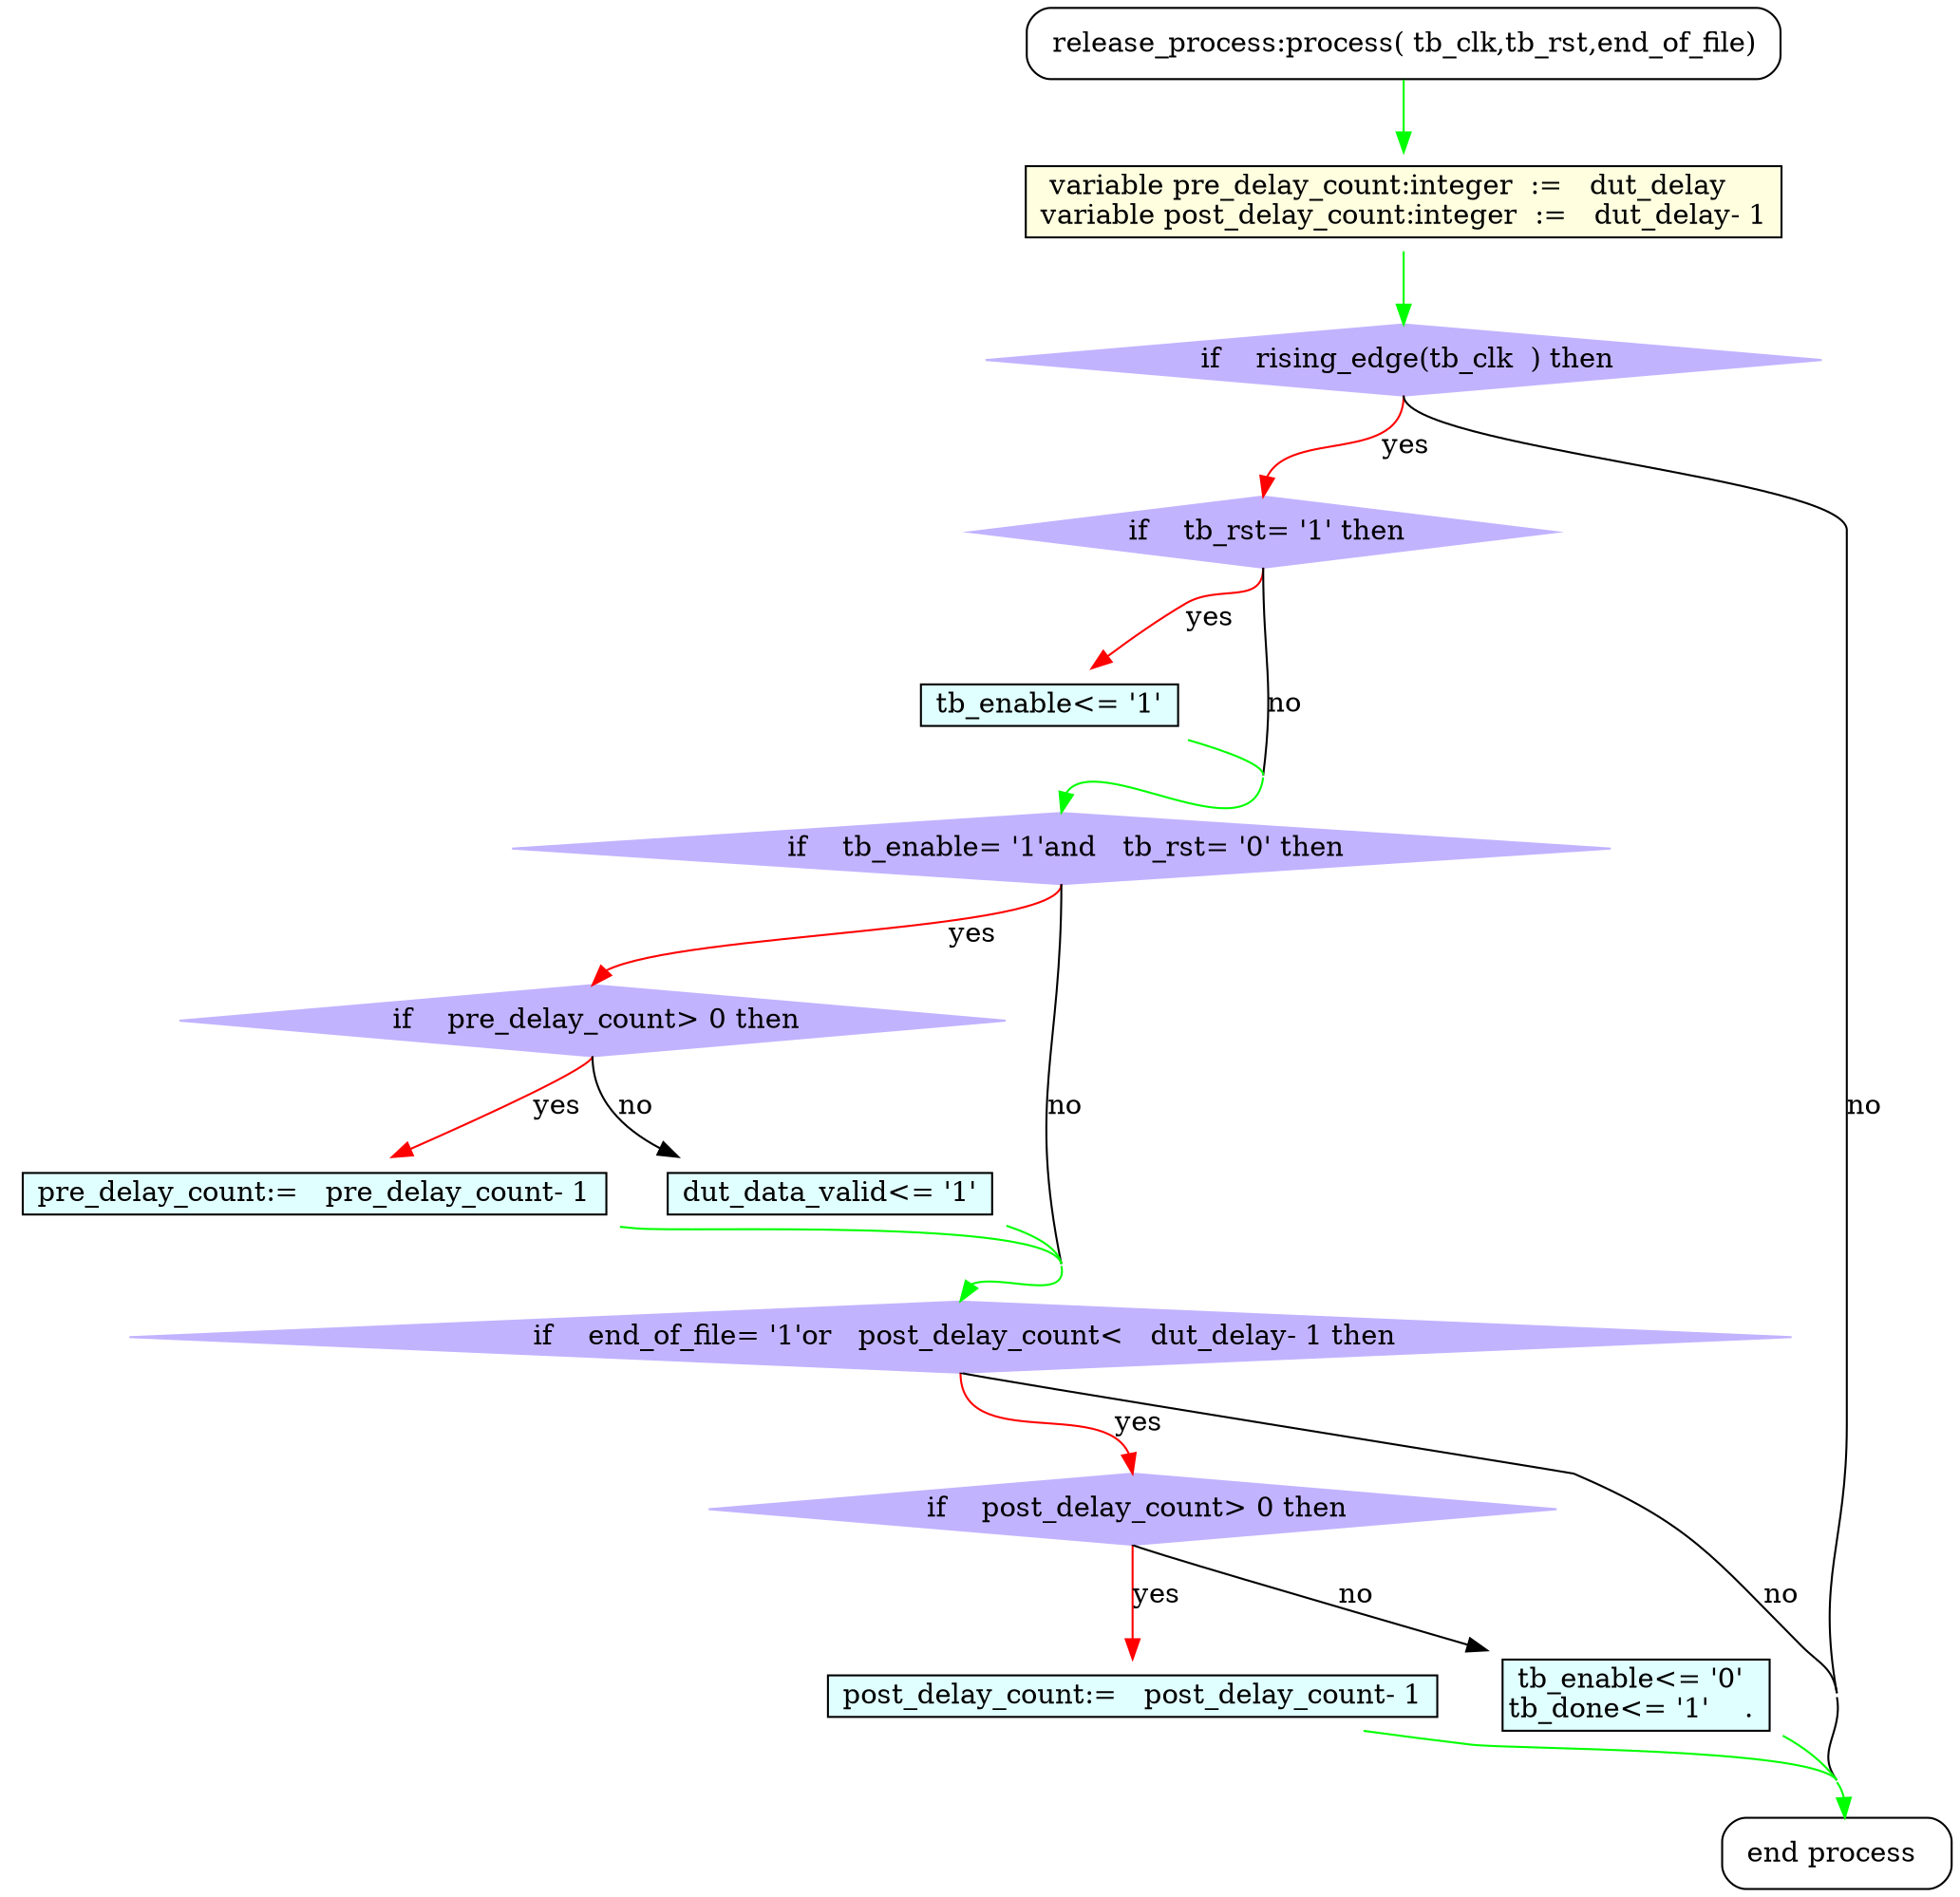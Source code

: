  digraph G { 
rankdir=TB 
concentrate=true
stylesheet="doxygen.css"
node22[shape=box , style=rounded label=<
<TABLE BORDER="0" CELLBORDER="0" CELLSPACING="0" CELLPADDING="0" >
 <TR><TD BGCOLOR="white"> release_process:process( tb_clk,tb_rst,end_of_file) </TD></TR></TABLE>>];node0[shape=none margin=0.1, label=<
<TABLE BORDER="0" CELLBORDER="1" CELLSPACING="0" CELLPADDING="2" >
 <TR><TD BGCOLOR="lightyellow" >  variable pre_delay_count:integer  :=   dut_delay<BR ALIGN="LEFT"/> variable post_delay_count:integer  :=   dut_delay- 1 </TD></TR></TABLE>>];node2 [shape=diamond,style=filled,color="0.7 0.3 1.0",label=" if    rising_edge(tb_clk  ) then"]
node3 [shape=diamond,style=filled,color="0.7 0.3 1.0",label=" if    tb_rst= &#39;1&#39; then"]
node4[shape=none margin=0.1, label=<
<TABLE BORDER="0" CELLBORDER="1" CELLSPACING="0" CELLPADDING="2" >
 <TR><TD BGCOLOR="lightcyan" > tb_enable&lt;= &#39;1&#39; </TD></TR></TABLE>>];node6 [shape=diamond,style=filled,color="0.7 0.3 1.0",label=" if    tb_enable= &#39;1&#39;and   tb_rst= &#39;0&#39; then"]
node7 [shape=diamond,style=filled,color="0.7 0.3 1.0",label=" if    pre_delay_count&gt; 0 then"]
node8[shape=none margin=0.1, label=<
<TABLE BORDER="0" CELLBORDER="1" CELLSPACING="0" CELLPADDING="2" >
 <TR><TD BGCOLOR="lightcyan" > pre_delay_count:=   pre_delay_count- 1 </TD></TR></TABLE>>];node10[shape=none margin=0.1, label=<
<TABLE BORDER="0" CELLBORDER="1" CELLSPACING="0" CELLPADDING="2" >
 <TR><TD BGCOLOR="lightcyan" > dut_data_valid&lt;= &#39;1&#39; </TD></TR></TABLE>>];node13 [shape=diamond,style=filled,color="0.7 0.3 1.0",label=" if    end_of_file= &#39;1&#39;or   post_delay_count&lt;   dut_delay- 1 then"]
node14 [shape=diamond,style=filled,color="0.7 0.3 1.0",label=" if    post_delay_count&gt; 0 then"]
node15[shape=none margin=0.1, label=<
<TABLE BORDER="0" CELLBORDER="1" CELLSPACING="0" CELLPADDING="2" >
 <TR><TD BGCOLOR="lightcyan" > post_delay_count:=   post_delay_count- 1 </TD></TR></TABLE>>];node17[shape=none margin=0.1, label=<
<TABLE BORDER="0" CELLBORDER="1" CELLSPACING="0" CELLPADDING="2" >
 <TR><TD BGCOLOR="lightcyan" > tb_enable&lt;= &#39;0&#39;<BR ALIGN="LEFT"/>tb_done&lt;= &#39;1&#39;    . </TD></TR></TABLE>>];node23[shape=box , style=rounded label=<
<TABLE BORDER="0" CELLBORDER="0" CELLSPACING="0" CELLPADDING="0" >
 <TR><TD BGCOLOR="white"> end process  </TD></TR></TABLE>>];edge [color="green",label=""]
node22->node0
edge [color="green",label=""]
node0->node2:n
edge [color="red",label="yes"]
node2:s->node3:n
edge [color="black",label="no"]
node2:s->node23
edge [color="red",label="yes"]
node3:s->node4
edge [color="black",label="no"]
node3:s->node6:n
edge [color="green",label=""]
node4->node6:n
edge [color="red",label="yes"]
node6:s->node7:n
edge [color="black",label="no"]
node6:s->node13:n
edge [color="red",label="yes"]
node7:s->node8
edge [color="black",label="no"]
node7:s->node10
edge [color="green",label=""]
node8->node13:n
edge [color="green",label=""]
node10->node13:n
edge [color="red",label="yes"]
node13:s->node14:n
edge [color="black",label="no"]
node13:s->node23
edge [color="red",label="yes"]
node14:s->node15
edge [color="black",label="no"]
node14:s->node17
edge [color="green",label=""]
node15->node23
edge [color="green",label=""]
node17->node23
 } 
